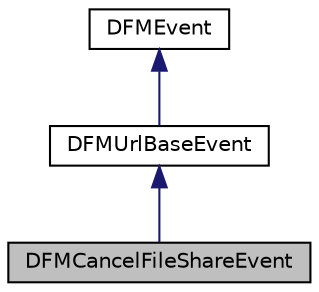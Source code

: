digraph "DFMCancelFileShareEvent"
{
  edge [fontname="Helvetica",fontsize="10",labelfontname="Helvetica",labelfontsize="10"];
  node [fontname="Helvetica",fontsize="10",shape=record];
  Node3 [label="DFMCancelFileShareEvent",height=0.2,width=0.4,color="black", fillcolor="grey75", style="filled", fontcolor="black"];
  Node4 -> Node3 [dir="back",color="midnightblue",fontsize="10",style="solid",fontname="Helvetica"];
  Node4 [label="DFMUrlBaseEvent",height=0.2,width=0.4,color="black", fillcolor="white", style="filled",URL="$class_d_f_m_url_base_event.html"];
  Node5 -> Node4 [dir="back",color="midnightblue",fontsize="10",style="solid",fontname="Helvetica"];
  Node5 [label="DFMEvent",height=0.2,width=0.4,color="black", fillcolor="white", style="filled",URL="$class_d_f_m_event.html"];
}
